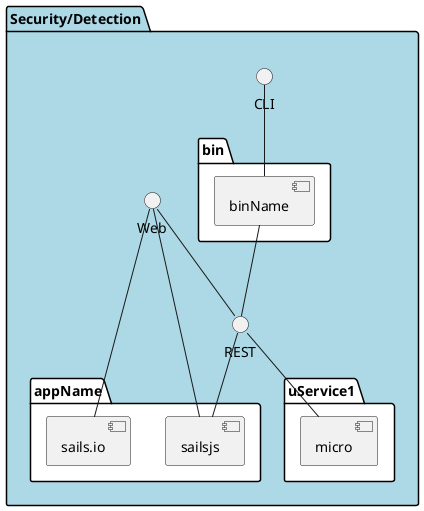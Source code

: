 @startuml

package "Security/Detection" #lightblue {
  interface CLI
  interface Web
  interface REST
  folder bin #ffffff {
    component binName
  }

  folder appName #ffffff {
    component sails.io
    component sailsjs
  }

  folder uService1 #ffffff {
    component micro
  }
}

CLI -- binName
binName --  REST

Web -- sailsjs
Web -- REST
REST -- sailsjs
Web -- sails.io
REST -- micro

@enduml
